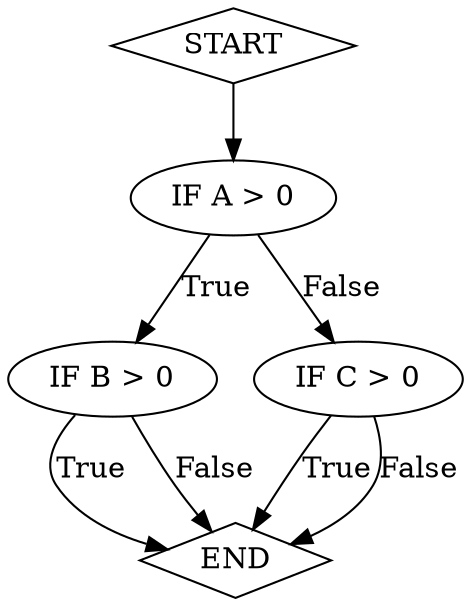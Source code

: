 digraph "if_nested_both_branch_test_file.COB" {
	node [shape=diamond]
	7 [label=START]
	node [shape=ellipse]
	0 [label="IF A > 0"]
	node [shape=ellipse]
	1 [label="IF B > 0"]
	node [shape=ellipse]
	4 [label="IF C > 0"]
	node [shape=diamond]
	12 [label=END]
	7 -> 0
	0 -> 1 [label=True]
	0 -> 4 [label=False]
	1 -> 12 [label=True]
	1 -> 12 [label=False]
	4 -> 12 [label=True]
	4 -> 12 [label=False]
}
